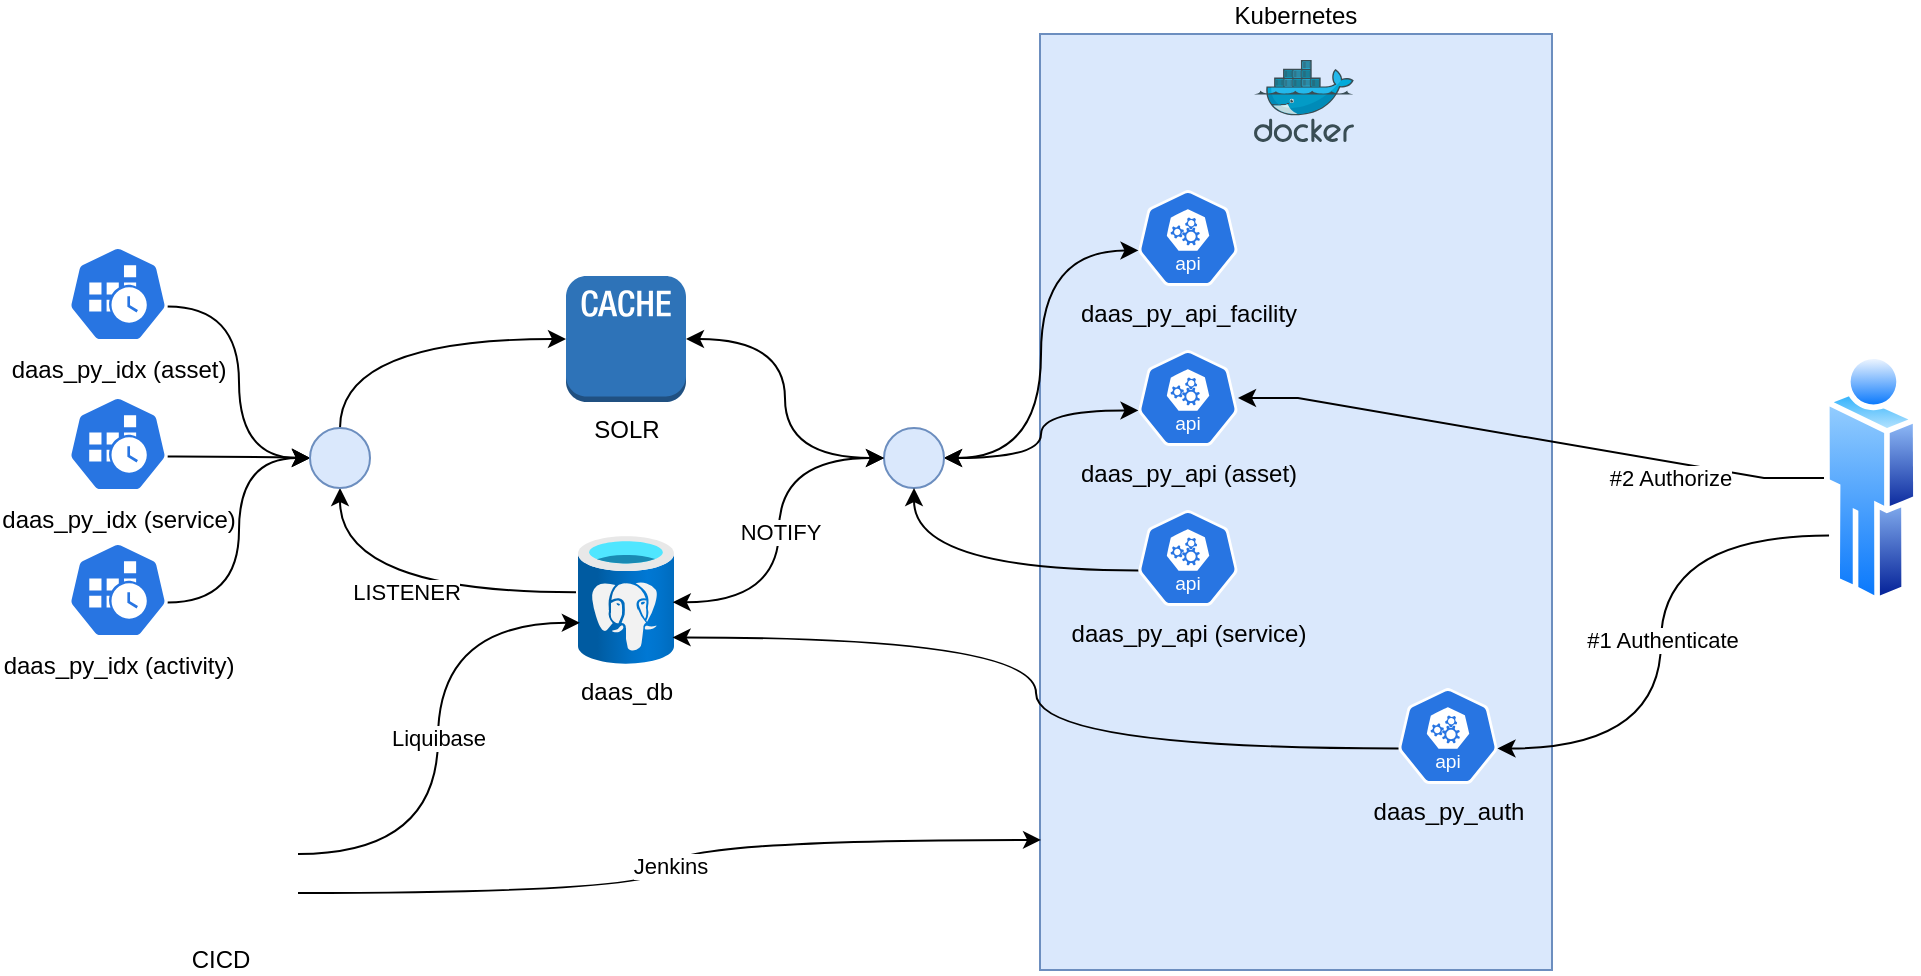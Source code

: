 <mxfile version="26.0.11">
  <diagram name="Page-1" id="LxWSnYf0EXf-JvPif-XB">
    <mxGraphModel dx="1419" dy="752" grid="0" gridSize="10" guides="1" tooltips="1" connect="1" arrows="1" fold="1" page="1" pageScale="1" pageWidth="1169" pageHeight="827" math="0" shadow="0">
      <root>
        <mxCell id="0" />
        <mxCell id="1" parent="0" />
        <mxCell id="Nkm34f7J-GyClLQroTZa-3" value="Kubernetes" style="rounded=0;whiteSpace=wrap;html=1;fillColor=#dae8fc;strokeColor=#6c8ebf;labelPosition=center;verticalLabelPosition=top;align=center;verticalAlign=bottom;" vertex="1" parent="1">
          <mxGeometry x="590" y="224" width="256" height="468" as="geometry" />
        </mxCell>
        <mxCell id="7do6RsEbsn7JwfB-bVch-1" value="daas_db" style="image;aspect=fixed;html=1;points=[];align=center;fontSize=12;image=img/lib/azure2/databases/Azure_Database_PostgreSQL_Server.svg;" parent="1" vertex="1">
          <mxGeometry x="359" y="475" width="48" height="64" as="geometry" />
        </mxCell>
        <mxCell id="7do6RsEbsn7JwfB-bVch-2" value="SOLR" style="outlineConnect=0;dashed=0;verticalLabelPosition=bottom;verticalAlign=top;align=center;html=1;shape=mxgraph.aws3.cache_node;fillColor=#2E73B8;gradientColor=none;" parent="1" vertex="1">
          <mxGeometry x="353" y="345" width="60" height="63" as="geometry" />
        </mxCell>
        <mxCell id="7do6RsEbsn7JwfB-bVch-3" value="daas_py_api_facility" style="aspect=fixed;sketch=0;html=1;dashed=0;whitespace=wrap;verticalLabelPosition=bottom;verticalAlign=top;fillColor=#2875E2;strokeColor=#ffffff;points=[[0.005,0.63,0],[0.1,0.2,0],[0.9,0.2,0],[0.5,0,0],[0.995,0.63,0],[0.72,0.99,0],[0.5,1,0],[0.28,0.99,0]];shape=mxgraph.kubernetes.icon2;kubernetesLabel=1;prIcon=api" parent="1" vertex="1">
          <mxGeometry x="639" y="302" width="50" height="48" as="geometry" />
        </mxCell>
        <mxCell id="Nkm34f7J-GyClLQroTZa-2" value="Jenkins" style="edgeStyle=orthogonalEdgeStyle;rounded=0;orthogonalLoop=1;jettySize=auto;html=1;exitX=1;exitY=0.75;exitDx=0;exitDy=0;entryX=0.002;entryY=0.861;entryDx=0;entryDy=0;entryPerimeter=0;curved=1;" edge="1" parent="1" source="7do6RsEbsn7JwfB-bVch-4" target="Nkm34f7J-GyClLQroTZa-3">
          <mxGeometry relative="1" as="geometry">
            <mxPoint x="567" y="636" as="targetPoint" />
          </mxGeometry>
        </mxCell>
        <mxCell id="7do6RsEbsn7JwfB-bVch-4" value="CICD" style="shape=image;html=1;verticalAlign=top;verticalLabelPosition=bottom;labelBackgroundColor=#ffffff;imageAspect=0;aspect=fixed;image=https://cdn1.iconfinder.com/data/icons/KDE_Crystal_Diamond_2.5_Classical_Mod/128x128/apps/kcmsystem.png" parent="1" vertex="1">
          <mxGeometry x="141" y="595" width="78" height="78" as="geometry" />
        </mxCell>
        <mxCell id="-R0GGlqBCAgXGfYGxqEZ-6" style="edgeStyle=orthogonalEdgeStyle;curved=1;rounded=0;orthogonalLoop=1;jettySize=auto;html=1;exitX=0.995;exitY=0.63;exitDx=0;exitDy=0;exitPerimeter=0;entryX=0;entryY=0.5;entryDx=0;entryDy=0;" parent="1" source="7do6RsEbsn7JwfB-bVch-5" target="-R0GGlqBCAgXGfYGxqEZ-5" edge="1">
          <mxGeometry relative="1" as="geometry" />
        </mxCell>
        <mxCell id="7do6RsEbsn7JwfB-bVch-5" value="daas_py_idx (asset)" style="aspect=fixed;sketch=0;html=1;dashed=0;whitespace=wrap;verticalLabelPosition=bottom;verticalAlign=top;fillColor=#2875E2;strokeColor=#ffffff;points=[[0.005,0.63,0],[0.1,0.2,0],[0.9,0.2,0],[0.5,0,0],[0.995,0.63,0],[0.72,0.99,0],[0.5,1,0],[0.28,0.99,0]];shape=mxgraph.kubernetes.icon2;prIcon=cronjob" parent="1" vertex="1">
          <mxGeometry x="104" y="330" width="50" height="48" as="geometry" />
        </mxCell>
        <mxCell id="7do6RsEbsn7JwfB-bVch-10" style="edgeStyle=orthogonalEdgeStyle;rounded=0;orthogonalLoop=1;jettySize=auto;html=1;exitX=0.005;exitY=0.63;exitDx=0;exitDy=0;exitPerimeter=0;entryX=1;entryY=0.5;entryDx=0;entryDy=0;curved=1;startArrow=classic;startFill=1;" parent="1" source="7do6RsEbsn7JwfB-bVch-7" target="7do6RsEbsn7JwfB-bVch-11" edge="1">
          <mxGeometry relative="1" as="geometry">
            <mxPoint x="461" y="327" as="targetPoint" />
          </mxGeometry>
        </mxCell>
        <mxCell id="7do6RsEbsn7JwfB-bVch-7" value="daas_py_api (asset)" style="aspect=fixed;sketch=0;html=1;dashed=0;whitespace=wrap;verticalLabelPosition=bottom;verticalAlign=top;fillColor=#2875E2;strokeColor=#ffffff;points=[[0.005,0.63,0],[0.1,0.2,0],[0.9,0.2,0],[0.5,0,0],[0.995,0.63,0],[0.72,0.99,0],[0.5,1,0],[0.28,0.99,0]];shape=mxgraph.kubernetes.icon2;kubernetesLabel=1;prIcon=api" parent="1" vertex="1">
          <mxGeometry x="639" y="382" width="50" height="48" as="geometry" />
        </mxCell>
        <mxCell id="7do6RsEbsn7JwfB-bVch-8" value="" style="edgeStyle=orthogonalEdgeStyle;rounded=0;orthogonalLoop=1;jettySize=auto;html=1;exitX=0.5;exitY=0;exitDx=0;exitDy=0;entryX=0;entryY=0.5;entryDx=0;entryDy=0;entryPerimeter=0;curved=1;" parent="1" source="-R0GGlqBCAgXGfYGxqEZ-5" target="7do6RsEbsn7JwfB-bVch-2" edge="1">
          <mxGeometry relative="1" as="geometry" />
        </mxCell>
        <mxCell id="7do6RsEbsn7JwfB-bVch-9" style="edgeStyle=orthogonalEdgeStyle;rounded=0;orthogonalLoop=1;jettySize=auto;html=1;exitX=0.005;exitY=0.63;exitDx=0;exitDy=0;exitPerimeter=0;entryX=1;entryY=0.5;entryDx=0;entryDy=0;curved=1;startArrow=classic;startFill=1;" parent="1" source="7do6RsEbsn7JwfB-bVch-3" target="7do6RsEbsn7JwfB-bVch-11" edge="1">
          <mxGeometry relative="1" as="geometry" />
        </mxCell>
        <mxCell id="7do6RsEbsn7JwfB-bVch-11" value="" style="ellipse;whiteSpace=wrap;html=1;aspect=fixed;fillColor=#dae8fc;strokeColor=#6c8ebf;" parent="1" vertex="1">
          <mxGeometry x="512" y="421" width="30" height="30" as="geometry" />
        </mxCell>
        <mxCell id="7do6RsEbsn7JwfB-bVch-12" style="edgeStyle=orthogonalEdgeStyle;rounded=0;orthogonalLoop=1;jettySize=auto;html=1;entryX=1;entryY=0.5;entryDx=0;entryDy=0;entryPerimeter=0;curved=1;startArrow=classic;startFill=1;" parent="1" source="7do6RsEbsn7JwfB-bVch-11" target="7do6RsEbsn7JwfB-bVch-2" edge="1">
          <mxGeometry relative="1" as="geometry" />
        </mxCell>
        <mxCell id="7do6RsEbsn7JwfB-bVch-13" value="NOTIFY" style="edgeStyle=orthogonalEdgeStyle;rounded=0;orthogonalLoop=1;jettySize=auto;html=1;exitX=0;exitY=0.5;exitDx=0;exitDy=0;entryX=0.987;entryY=0.517;entryDx=0;entryDy=0;entryPerimeter=0;curved=1;startArrow=classic;startFill=1;" parent="1" source="7do6RsEbsn7JwfB-bVch-11" target="7do6RsEbsn7JwfB-bVch-1" edge="1">
          <mxGeometry relative="1" as="geometry" />
        </mxCell>
        <mxCell id="7do6RsEbsn7JwfB-bVch-14" value="LISTENER" style="edgeStyle=orthogonalEdgeStyle;rounded=0;orthogonalLoop=1;jettySize=auto;html=1;exitX=0.5;exitY=1;exitDx=0;exitDy=0;curved=1;entryX=-0.021;entryY=0.44;entryDx=0;entryDy=0;entryPerimeter=0;startArrow=classic;startFill=1;endArrow=none;" parent="1" source="-R0GGlqBCAgXGfYGxqEZ-5" target="7do6RsEbsn7JwfB-bVch-1" edge="1">
          <mxGeometry relative="1" as="geometry">
            <mxPoint x="358" y="495" as="targetPoint" />
          </mxGeometry>
        </mxCell>
        <mxCell id="7do6RsEbsn7JwfB-bVch-15" value="Liquibase" style="edgeStyle=orthogonalEdgeStyle;rounded=0;orthogonalLoop=1;jettySize=auto;html=1;entryX=0.019;entryY=0.678;entryDx=0;entryDy=0;entryPerimeter=0;curved=1;" parent="1" source="7do6RsEbsn7JwfB-bVch-4" target="7do6RsEbsn7JwfB-bVch-1" edge="1">
          <mxGeometry relative="1" as="geometry" />
        </mxCell>
        <mxCell id="-R0GGlqBCAgXGfYGxqEZ-9" style="edgeStyle=orthogonalEdgeStyle;curved=1;rounded=0;orthogonalLoop=1;jettySize=auto;html=1;exitX=0.005;exitY=0.63;exitDx=0;exitDy=0;exitPerimeter=0;entryX=0.5;entryY=1;entryDx=0;entryDy=0;" parent="1" source="-R0GGlqBCAgXGfYGxqEZ-1" target="7do6RsEbsn7JwfB-bVch-11" edge="1">
          <mxGeometry relative="1" as="geometry">
            <mxPoint x="547" y="396" as="targetPoint" />
          </mxGeometry>
        </mxCell>
        <mxCell id="-R0GGlqBCAgXGfYGxqEZ-1" value="daas_py_api (service)" style="aspect=fixed;sketch=0;html=1;dashed=0;whitespace=wrap;verticalLabelPosition=bottom;verticalAlign=top;fillColor=#2875E2;strokeColor=#ffffff;points=[[0.005,0.63,0],[0.1,0.2,0],[0.9,0.2,0],[0.5,0,0],[0.995,0.63,0],[0.72,0.99,0],[0.5,1,0],[0.28,0.99,0]];shape=mxgraph.kubernetes.icon2;kubernetesLabel=1;prIcon=api" parent="1" vertex="1">
          <mxGeometry x="639" y="462" width="50" height="48" as="geometry" />
        </mxCell>
        <mxCell id="-R0GGlqBCAgXGfYGxqEZ-7" style="edgeStyle=orthogonalEdgeStyle;curved=1;rounded=0;orthogonalLoop=1;jettySize=auto;html=1;exitX=0.995;exitY=0.63;exitDx=0;exitDy=0;exitPerimeter=0;entryX=0;entryY=0.5;entryDx=0;entryDy=0;" parent="1" source="-R0GGlqBCAgXGfYGxqEZ-3" target="-R0GGlqBCAgXGfYGxqEZ-5" edge="1">
          <mxGeometry relative="1" as="geometry" />
        </mxCell>
        <mxCell id="-R0GGlqBCAgXGfYGxqEZ-3" value="daas_py_idx (service)" style="aspect=fixed;sketch=0;html=1;dashed=0;whitespace=wrap;verticalLabelPosition=bottom;verticalAlign=top;fillColor=#2875E2;strokeColor=#ffffff;points=[[0.005,0.63,0],[0.1,0.2,0],[0.9,0.2,0],[0.5,0,0],[0.995,0.63,0],[0.72,0.99,0],[0.5,1,0],[0.28,0.99,0]];shape=mxgraph.kubernetes.icon2;prIcon=cronjob" parent="1" vertex="1">
          <mxGeometry x="104" y="405" width="50" height="48" as="geometry" />
        </mxCell>
        <mxCell id="-R0GGlqBCAgXGfYGxqEZ-8" style="edgeStyle=orthogonalEdgeStyle;curved=1;rounded=0;orthogonalLoop=1;jettySize=auto;html=1;exitX=0.995;exitY=0.63;exitDx=0;exitDy=0;exitPerimeter=0;entryX=0;entryY=0.5;entryDx=0;entryDy=0;" parent="1" source="-R0GGlqBCAgXGfYGxqEZ-4" target="-R0GGlqBCAgXGfYGxqEZ-5" edge="1">
          <mxGeometry relative="1" as="geometry" />
        </mxCell>
        <mxCell id="-R0GGlqBCAgXGfYGxqEZ-4" value="daas_py_idx (activity)" style="aspect=fixed;sketch=0;html=1;dashed=0;whitespace=wrap;verticalLabelPosition=bottom;verticalAlign=top;fillColor=#2875E2;strokeColor=#ffffff;points=[[0.005,0.63,0],[0.1,0.2,0],[0.9,0.2,0],[0.5,0,0],[0.995,0.63,0],[0.72,0.99,0],[0.5,1,0],[0.28,0.99,0]];shape=mxgraph.kubernetes.icon2;prIcon=cronjob" parent="1" vertex="1">
          <mxGeometry x="104" y="478" width="50" height="48" as="geometry" />
        </mxCell>
        <mxCell id="-R0GGlqBCAgXGfYGxqEZ-5" value="" style="ellipse;whiteSpace=wrap;html=1;aspect=fixed;fillColor=#dae8fc;strokeColor=#6c8ebf;" parent="1" vertex="1">
          <mxGeometry x="225" y="421" width="30" height="30" as="geometry" />
        </mxCell>
        <mxCell id="Nkm34f7J-GyClLQroTZa-1" value="daas_py_auth" style="aspect=fixed;sketch=0;html=1;dashed=0;whitespace=wrap;verticalLabelPosition=bottom;verticalAlign=top;fillColor=#2875E2;strokeColor=#ffffff;points=[[0.005,0.63,0],[0.1,0.2,0],[0.9,0.2,0],[0.5,0,0],[0.995,0.63,0],[0.72,0.99,0],[0.5,1,0],[0.28,0.99,0]];shape=mxgraph.kubernetes.icon2;kubernetesLabel=1;prIcon=api" vertex="1" parent="1">
          <mxGeometry x="769" y="551" width="50" height="48" as="geometry" />
        </mxCell>
        <mxCell id="Nkm34f7J-GyClLQroTZa-4" value="" style="image;sketch=0;aspect=fixed;html=1;points=[];align=center;fontSize=12;image=img/lib/mscae/Docker.svg;" vertex="1" parent="1">
          <mxGeometry x="697" y="237" width="50" height="41" as="geometry" />
        </mxCell>
        <mxCell id="Nkm34f7J-GyClLQroTZa-7" value="#2 Authorize" style="edgeStyle=entityRelationEdgeStyle;rounded=0;orthogonalLoop=1;jettySize=auto;html=1;" edge="1" parent="1" source="Nkm34f7J-GyClLQroTZa-5" target="7do6RsEbsn7JwfB-bVch-7">
          <mxGeometry x="-0.483" y="7" relative="1" as="geometry">
            <mxPoint y="1" as="offset" />
          </mxGeometry>
        </mxCell>
        <mxCell id="Nkm34f7J-GyClLQroTZa-5" value="" style="image;aspect=fixed;perimeter=ellipsePerimeter;html=1;align=center;shadow=0;dashed=0;spacingTop=3;image=img/lib/active_directory/user.svg;" vertex="1" parent="1">
          <mxGeometry x="982" y="382" width="47.36" height="128" as="geometry" />
        </mxCell>
        <mxCell id="Nkm34f7J-GyClLQroTZa-9" value="#1 Authenticate" style="edgeStyle=orthogonalEdgeStyle;rounded=0;orthogonalLoop=1;jettySize=auto;html=1;exitX=0;exitY=0.75;exitDx=0;exitDy=0;entryX=0.995;entryY=0.63;entryDx=0;entryDy=0;entryPerimeter=0;curved=1;" edge="1" parent="1" source="Nkm34f7J-GyClLQroTZa-5" target="Nkm34f7J-GyClLQroTZa-1">
          <mxGeometry relative="1" as="geometry" />
        </mxCell>
        <mxCell id="Nkm34f7J-GyClLQroTZa-10" style="edgeStyle=orthogonalEdgeStyle;rounded=0;orthogonalLoop=1;jettySize=auto;html=1;exitX=0.005;exitY=0.63;exitDx=0;exitDy=0;exitPerimeter=0;entryX=0.985;entryY=0.792;entryDx=0;entryDy=0;entryPerimeter=0;curved=1;" edge="1" parent="1" source="Nkm34f7J-GyClLQroTZa-1" target="7do6RsEbsn7JwfB-bVch-1">
          <mxGeometry relative="1" as="geometry" />
        </mxCell>
      </root>
    </mxGraphModel>
  </diagram>
</mxfile>
